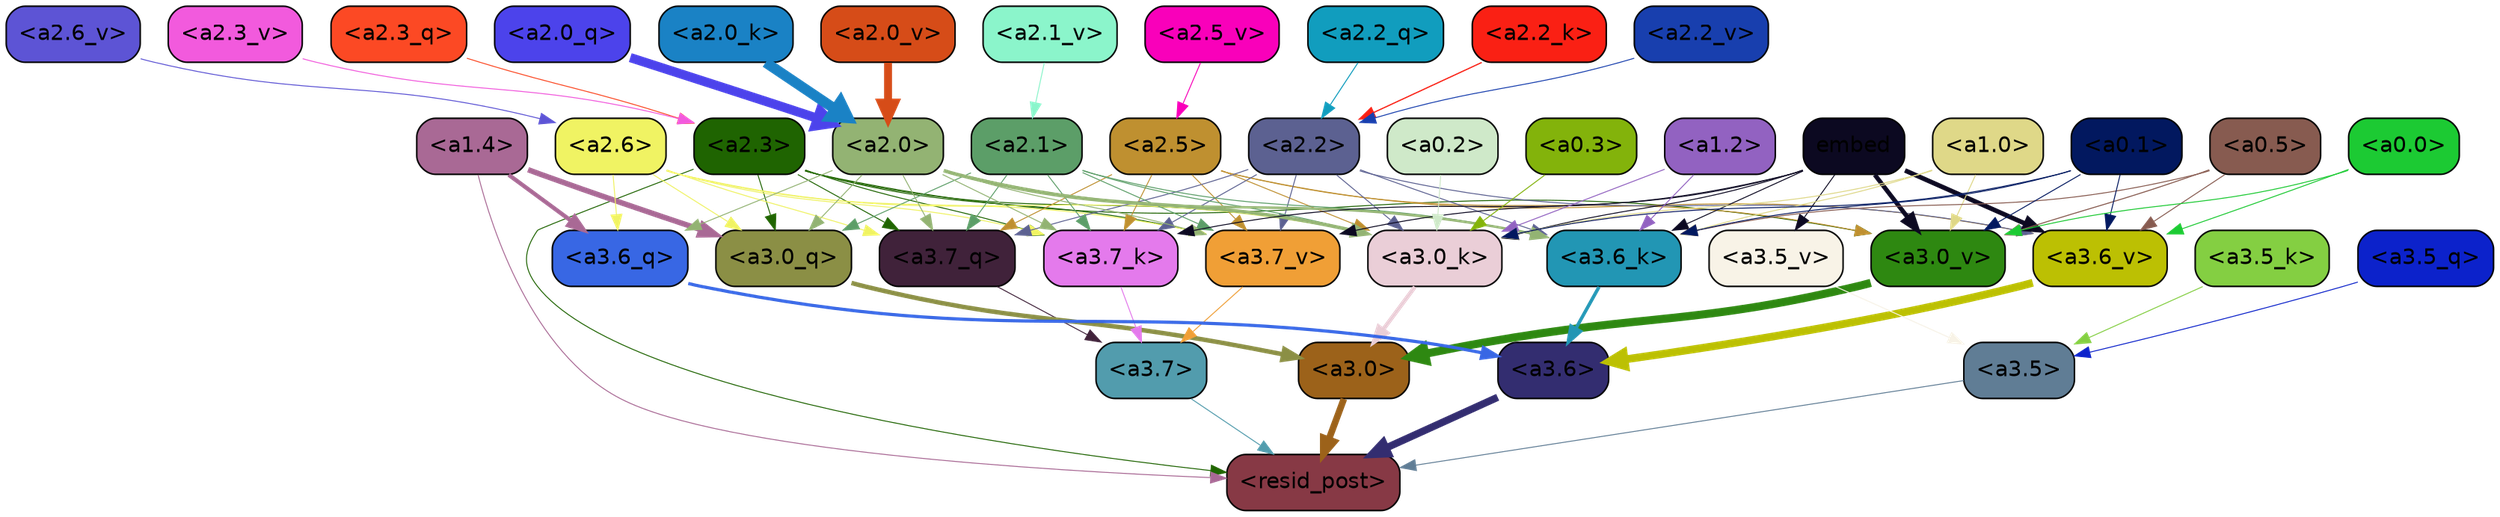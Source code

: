 strict digraph "" {
	graph [bgcolor=transparent,
		layout=dot,
		overlap=false,
		splines=true
	];
	"<a3.7>"	[color=black,
		fillcolor="#529cad",
		fontname=Helvetica,
		shape=box,
		style="filled, rounded"];
	"<resid_post>"	[color=black,
		fillcolor="#873945",
		fontname=Helvetica,
		shape=box,
		style="filled, rounded"];
	"<a3.7>" -> "<resid_post>"	[color="#529cad",
		penwidth=0.6];
	"<a3.6>"	[color=black,
		fillcolor="#332d70",
		fontname=Helvetica,
		shape=box,
		style="filled, rounded"];
	"<a3.6>" -> "<resid_post>"	[color="#332d70",
		penwidth=4.670643210411072];
	"<a3.5>"	[color=black,
		fillcolor="#607d95",
		fontname=Helvetica,
		shape=box,
		style="filled, rounded"];
	"<a3.5>" -> "<resid_post>"	[color="#607d95",
		penwidth=0.6];
	"<a3.0>"	[color=black,
		fillcolor="#9c621a",
		fontname=Helvetica,
		shape=box,
		style="filled, rounded"];
	"<a3.0>" -> "<resid_post>"	[color="#9c621a",
		penwidth=4.246885180473328];
	"<a2.3>"	[color=black,
		fillcolor="#1f6401",
		fontname=Helvetica,
		shape=box,
		style="filled, rounded"];
	"<a2.3>" -> "<resid_post>"	[color="#1f6401",
		penwidth=0.6];
	"<a3.7_q>"	[color=black,
		fillcolor="#40223a",
		fontname=Helvetica,
		shape=box,
		style="filled, rounded"];
	"<a2.3>" -> "<a3.7_q>"	[color="#1f6401",
		penwidth=0.6];
	"<a3.0_q>"	[color=black,
		fillcolor="#8b8f45",
		fontname=Helvetica,
		shape=box,
		style="filled, rounded"];
	"<a2.3>" -> "<a3.0_q>"	[color="#1f6401",
		penwidth=0.6];
	"<a3.7_k>"	[color=black,
		fillcolor="#e47aec",
		fontname=Helvetica,
		shape=box,
		style="filled, rounded"];
	"<a2.3>" -> "<a3.7_k>"	[color="#1f6401",
		penwidth=0.6];
	"<a3.0_k>"	[color=black,
		fillcolor="#eaced7",
		fontname=Helvetica,
		shape=box,
		style="filled, rounded"];
	"<a2.3>" -> "<a3.0_k>"	[color="#1f6401",
		penwidth=0.6];
	"<a3.7_v>"	[color=black,
		fillcolor="#f09f36",
		fontname=Helvetica,
		shape=box,
		style="filled, rounded"];
	"<a2.3>" -> "<a3.7_v>"	[color="#1f6401",
		penwidth=0.6];
	"<a3.0_v>"	[color=black,
		fillcolor="#2e8811",
		fontname=Helvetica,
		shape=box,
		style="filled, rounded"];
	"<a2.3>" -> "<a3.0_v>"	[color="#1f6401",
		penwidth=0.6];
	"<a1.4>"	[color=black,
		fillcolor="#a96995",
		fontname=Helvetica,
		shape=box,
		style="filled, rounded"];
	"<a1.4>" -> "<resid_post>"	[color="#a96995",
		penwidth=0.6];
	"<a3.6_q>"	[color=black,
		fillcolor="#3867e4",
		fontname=Helvetica,
		shape=box,
		style="filled, rounded"];
	"<a1.4>" -> "<a3.6_q>"	[color="#a96995",
		penwidth=2.6487714648246765];
	"<a1.4>" -> "<a3.0_q>"	[color="#a96995",
		penwidth=3.477886103093624];
	"<a3.7_q>" -> "<a3.7>"	[color="#40223a",
		penwidth=0.6];
	"<a3.6_q>" -> "<a3.6>"	[color="#3867e4",
		penwidth=2.03758105635643];
	"<a3.5_q>"	[color=black,
		fillcolor="#0c22cb",
		fontname=Helvetica,
		shape=box,
		style="filled, rounded"];
	"<a3.5_q>" -> "<a3.5>"	[color="#0c22cb",
		penwidth=0.6];
	"<a3.0_q>" -> "<a3.0>"	[color="#8b8f45",
		penwidth=2.8638100624084473];
	"<a3.7_k>" -> "<a3.7>"	[color="#e47aec",
		penwidth=0.6];
	"<a3.6_k>"	[color=black,
		fillcolor="#2296b4",
		fontname=Helvetica,
		shape=box,
		style="filled, rounded"];
	"<a3.6_k>" -> "<a3.6>"	[color="#2296b4",
		penwidth=2.174198240041733];
	"<a3.5_k>"	[color=black,
		fillcolor="#84cf42",
		fontname=Helvetica,
		shape=box,
		style="filled, rounded"];
	"<a3.5_k>" -> "<a3.5>"	[color="#84cf42",
		penwidth=0.6];
	"<a3.0_k>" -> "<a3.0>"	[color="#eaced7",
		penwidth=2.6274144649505615];
	"<a3.7_v>" -> "<a3.7>"	[color="#f09f36",
		penwidth=0.6];
	"<a3.6_v>"	[color=black,
		fillcolor="#bcc003",
		fontname=Helvetica,
		shape=box,
		style="filled, rounded"];
	"<a3.6_v>" -> "<a3.6>"	[color="#bcc003",
		penwidth=5.002329230308533];
	"<a3.5_v>"	[color=black,
		fillcolor="#f8f3e7",
		fontname=Helvetica,
		shape=box,
		style="filled, rounded"];
	"<a3.5_v>" -> "<a3.5>"	[color="#f8f3e7",
		penwidth=0.6];
	"<a3.0_v>" -> "<a3.0>"	[color="#2e8811",
		penwidth=5.188832879066467];
	"<a2.6>"	[color=black,
		fillcolor="#f0f363",
		fontname=Helvetica,
		shape=box,
		style="filled, rounded"];
	"<a2.6>" -> "<a3.7_q>"	[color="#f0f363",
		penwidth=0.6];
	"<a2.6>" -> "<a3.6_q>"	[color="#f0f363",
		penwidth=0.6];
	"<a2.6>" -> "<a3.0_q>"	[color="#f0f363",
		penwidth=0.6];
	"<a2.6>" -> "<a3.7_k>"	[color="#f0f363",
		penwidth=0.6];
	"<a2.6>" -> "<a3.0_k>"	[color="#f0f363",
		penwidth=0.6];
	"<a2.6>" -> "<a3.7_v>"	[color="#f0f363",
		penwidth=0.6];
	"<a2.5>"	[color=black,
		fillcolor="#bf9030",
		fontname=Helvetica,
		shape=box,
		style="filled, rounded"];
	"<a2.5>" -> "<a3.7_q>"	[color="#bf9030",
		penwidth=0.6];
	"<a2.5>" -> "<a3.7_k>"	[color="#bf9030",
		penwidth=0.6];
	"<a2.5>" -> "<a3.0_k>"	[color="#bf9030",
		penwidth=0.6];
	"<a2.5>" -> "<a3.7_v>"	[color="#bf9030",
		penwidth=0.6];
	"<a2.5>" -> "<a3.6_v>"	[color="#bf9030",
		penwidth=0.6];
	"<a2.5>" -> "<a3.0_v>"	[color="#bf9030",
		penwidth=0.6];
	"<a2.2>"	[color=black,
		fillcolor="#5c6191",
		fontname=Helvetica,
		shape=box,
		style="filled, rounded"];
	"<a2.2>" -> "<a3.7_q>"	[color="#5c6191",
		penwidth=0.6];
	"<a2.2>" -> "<a3.7_k>"	[color="#5c6191",
		penwidth=0.6];
	"<a2.2>" -> "<a3.6_k>"	[color="#5c6191",
		penwidth=0.6];
	"<a2.2>" -> "<a3.0_k>"	[color="#5c6191",
		penwidth=0.6];
	"<a2.2>" -> "<a3.7_v>"	[color="#5c6191",
		penwidth=0.6];
	"<a2.2>" -> "<a3.6_v>"	[color="#5c6191",
		penwidth=0.6];
	"<a2.1>"	[color=black,
		fillcolor="#5c9e68",
		fontname=Helvetica,
		shape=box,
		style="filled, rounded"];
	"<a2.1>" -> "<a3.7_q>"	[color="#5c9e68",
		penwidth=0.6];
	"<a2.1>" -> "<a3.0_q>"	[color="#5c9e68",
		penwidth=0.6];
	"<a2.1>" -> "<a3.7_k>"	[color="#5c9e68",
		penwidth=0.6];
	"<a2.1>" -> "<a3.6_k>"	[color="#5c9e68",
		penwidth=0.6];
	"<a2.1>" -> "<a3.0_k>"	[color="#5c9e68",
		penwidth=0.6];
	"<a2.1>" -> "<a3.7_v>"	[color="#5c9e68",
		penwidth=0.6];
	"<a2.0>"	[color=black,
		fillcolor="#93b373",
		fontname=Helvetica,
		shape=box,
		style="filled, rounded"];
	"<a2.0>" -> "<a3.7_q>"	[color="#93b373",
		penwidth=0.6];
	"<a2.0>" -> "<a3.6_q>"	[color="#93b373",
		penwidth=0.6];
	"<a2.0>" -> "<a3.0_q>"	[color="#93b373",
		penwidth=0.6];
	"<a2.0>" -> "<a3.7_k>"	[color="#93b373",
		penwidth=0.6];
	"<a2.0>" -> "<a3.6_k>"	[color="#93b373",
		penwidth=1.5417278409004211];
	"<a2.0>" -> "<a3.0_k>"	[color="#93b373",
		penwidth=2.23091459274292];
	"<a2.0>" -> "<a3.7_v>"	[color="#93b373",
		penwidth=0.6];
	embed	[color=black,
		fillcolor="#0c0921",
		fontname=Helvetica,
		shape=box,
		style="filled, rounded"];
	embed -> "<a3.7_k>"	[color="#0c0921",
		penwidth=0.6];
	embed -> "<a3.6_k>"	[color="#0c0921",
		penwidth=0.6];
	embed -> "<a3.0_k>"	[color="#0c0921",
		penwidth=0.6];
	embed -> "<a3.7_v>"	[color="#0c0921",
		penwidth=0.6];
	embed -> "<a3.6_v>"	[color="#0c0921",
		penwidth=2.9511587619781494];
	embed -> "<a3.5_v>"	[color="#0c0921",
		penwidth=0.6];
	embed -> "<a3.0_v>"	[color="#0c0921",
		penwidth=2.8577730655670166];
	"<a1.2>"	[color=black,
		fillcolor="#9262c1",
		fontname=Helvetica,
		shape=box,
		style="filled, rounded"];
	"<a1.2>" -> "<a3.6_k>"	[color="#9262c1",
		penwidth=0.6];
	"<a1.2>" -> "<a3.0_k>"	[color="#9262c1",
		penwidth=0.6];
	"<a1.0>"	[color=black,
		fillcolor="#dfd888",
		fontname=Helvetica,
		shape=box,
		style="filled, rounded"];
	"<a1.0>" -> "<a3.6_k>"	[color="#dfd888",
		penwidth=0.6];
	"<a1.0>" -> "<a3.0_k>"	[color="#dfd888",
		penwidth=0.6];
	"<a1.0>" -> "<a3.0_v>"	[color="#dfd888",
		penwidth=0.6];
	"<a0.5>"	[color=black,
		fillcolor="#875b50",
		fontname=Helvetica,
		shape=box,
		style="filled, rounded"];
	"<a0.5>" -> "<a3.6_k>"	[color="#875b50",
		penwidth=0.6];
	"<a0.5>" -> "<a3.6_v>"	[color="#875b50",
		penwidth=0.6];
	"<a0.5>" -> "<a3.0_v>"	[color="#875b50",
		penwidth=0.6446345448493958];
	"<a0.1>"	[color=black,
		fillcolor="#02185f",
		fontname=Helvetica,
		shape=box,
		style="filled, rounded"];
	"<a0.1>" -> "<a3.6_k>"	[color="#02185f",
		penwidth=0.6];
	"<a0.1>" -> "<a3.0_k>"	[color="#02185f",
		penwidth=0.6];
	"<a0.1>" -> "<a3.6_v>"	[color="#02185f",
		penwidth=0.6];
	"<a0.1>" -> "<a3.0_v>"	[color="#02185f",
		penwidth=0.6];
	"<a0.3>"	[color=black,
		fillcolor="#83b30b",
		fontname=Helvetica,
		shape=box,
		style="filled, rounded"];
	"<a0.3>" -> "<a3.0_k>"	[color="#83b30b",
		penwidth=0.6];
	"<a0.2>"	[color=black,
		fillcolor="#cfe9c9",
		fontname=Helvetica,
		shape=box,
		style="filled, rounded"];
	"<a0.2>" -> "<a3.0_k>"	[color="#cfe9c9",
		penwidth=0.6];
	"<a0.0>"	[color=black,
		fillcolor="#1cca33",
		fontname=Helvetica,
		shape=box,
		style="filled, rounded"];
	"<a0.0>" -> "<a3.6_v>"	[color="#1cca33",
		penwidth=0.6];
	"<a0.0>" -> "<a3.0_v>"	[color="#1cca33",
		penwidth=0.6];
	"<a2.3_q>"	[color=black,
		fillcolor="#fc4924",
		fontname=Helvetica,
		shape=box,
		style="filled, rounded"];
	"<a2.3_q>" -> "<a2.3>"	[color="#fc4924",
		penwidth=0.6];
	"<a2.2_q>"	[color=black,
		fillcolor="#119dbe",
		fontname=Helvetica,
		shape=box,
		style="filled, rounded"];
	"<a2.2_q>" -> "<a2.2>"	[color="#119dbe",
		penwidth=0.6407594680786133];
	"<a2.0_q>"	[color=black,
		fillcolor="#4c43eb",
		fontname=Helvetica,
		shape=box,
		style="filled, rounded"];
	"<a2.0_q>" -> "<a2.0>"	[color="#4c43eb",
		penwidth=5.885338068008423];
	"<a2.2_k>"	[color=black,
		fillcolor="#fa2014",
		fontname=Helvetica,
		shape=box,
		style="filled, rounded"];
	"<a2.2_k>" -> "<a2.2>"	[color="#fa2014",
		penwidth=0.7811911106109619];
	"<a2.0_k>"	[color=black,
		fillcolor="#1a82c5",
		fontname=Helvetica,
		shape=box,
		style="filled, rounded"];
	"<a2.0_k>" -> "<a2.0>"	[color="#1a82c5",
		penwidth=6.657835483551025];
	"<a2.6_v>"	[color=black,
		fillcolor="#5d54d5",
		fontname=Helvetica,
		shape=box,
		style="filled, rounded"];
	"<a2.6_v>" -> "<a2.6>"	[color="#5d54d5",
		penwidth=0.6];
	"<a2.5_v>"	[color=black,
		fillcolor="#f900ba",
		fontname=Helvetica,
		shape=box,
		style="filled, rounded"];
	"<a2.5_v>" -> "<a2.5>"	[color="#f900ba",
		penwidth=0.6];
	"<a2.3_v>"	[color=black,
		fillcolor="#f25add",
		fontname=Helvetica,
		shape=box,
		style="filled, rounded"];
	"<a2.3_v>" -> "<a2.3>"	[color="#f25add",
		penwidth=0.6];
	"<a2.2_v>"	[color=black,
		fillcolor="#183fae",
		fontname=Helvetica,
		shape=box,
		style="filled, rounded"];
	"<a2.2_v>" -> "<a2.2>"	[color="#183fae",
		penwidth=0.6];
	"<a2.1_v>"	[color=black,
		fillcolor="#8bf5cb",
		fontname=Helvetica,
		shape=box,
		style="filled, rounded"];
	"<a2.1_v>" -> "<a2.1>"	[color="#8bf5cb",
		penwidth=0.6];
	"<a2.0_v>"	[color=black,
		fillcolor="#d64c18",
		fontname=Helvetica,
		shape=box,
		style="filled, rounded"];
	"<a2.0_v>" -> "<a2.0>"	[color="#d64c18",
		penwidth=5.070239782333374];
}
